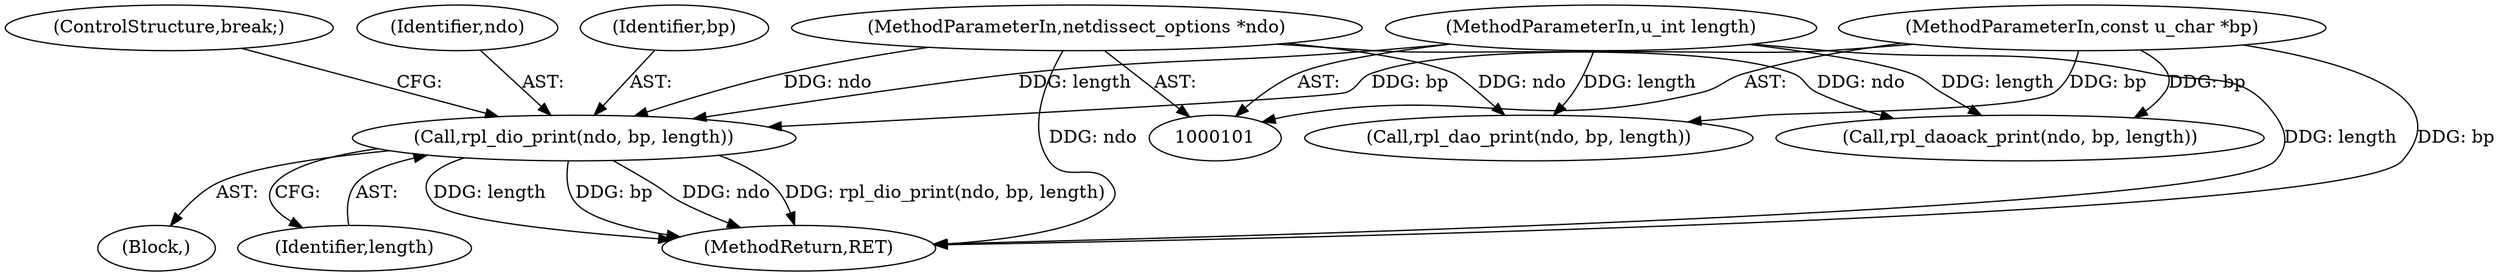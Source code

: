 digraph "0_tcpdump_d7505276842e85bfd067fa21cdb32b8a2dc3c5e4_9@pointer" {
"1000161" [label="(Call,rpl_dio_print(ndo, bp, length))"];
"1000102" [label="(MethodParameterIn,netdissect_options *ndo)"];
"1000104" [label="(MethodParameterIn,const u_char *bp)"];
"1000105" [label="(MethodParameterIn,u_int length)"];
"1000165" [label="(ControlStructure,break;)"];
"1000191" [label="(Call,rpl_daoack_print(ndo, bp, length))"];
"1000102" [label="(MethodParameterIn,netdissect_options *ndo)"];
"1000105" [label="(MethodParameterIn,u_int length)"];
"1000215" [label="(MethodReturn,RET)"];
"1000160" [label="(Block,)"];
"1000161" [label="(Call,rpl_dio_print(ndo, bp, length))"];
"1000164" [label="(Identifier,length)"];
"1000104" [label="(MethodParameterIn,const u_char *bp)"];
"1000176" [label="(Call,rpl_dao_print(ndo, bp, length))"];
"1000162" [label="(Identifier,ndo)"];
"1000163" [label="(Identifier,bp)"];
"1000161" -> "1000160"  [label="AST: "];
"1000161" -> "1000164"  [label="CFG: "];
"1000162" -> "1000161"  [label="AST: "];
"1000163" -> "1000161"  [label="AST: "];
"1000164" -> "1000161"  [label="AST: "];
"1000165" -> "1000161"  [label="CFG: "];
"1000161" -> "1000215"  [label="DDG: length"];
"1000161" -> "1000215"  [label="DDG: bp"];
"1000161" -> "1000215"  [label="DDG: ndo"];
"1000161" -> "1000215"  [label="DDG: rpl_dio_print(ndo, bp, length)"];
"1000102" -> "1000161"  [label="DDG: ndo"];
"1000104" -> "1000161"  [label="DDG: bp"];
"1000105" -> "1000161"  [label="DDG: length"];
"1000102" -> "1000101"  [label="AST: "];
"1000102" -> "1000215"  [label="DDG: ndo"];
"1000102" -> "1000176"  [label="DDG: ndo"];
"1000102" -> "1000191"  [label="DDG: ndo"];
"1000104" -> "1000101"  [label="AST: "];
"1000104" -> "1000215"  [label="DDG: bp"];
"1000104" -> "1000176"  [label="DDG: bp"];
"1000104" -> "1000191"  [label="DDG: bp"];
"1000105" -> "1000101"  [label="AST: "];
"1000105" -> "1000215"  [label="DDG: length"];
"1000105" -> "1000176"  [label="DDG: length"];
"1000105" -> "1000191"  [label="DDG: length"];
}
